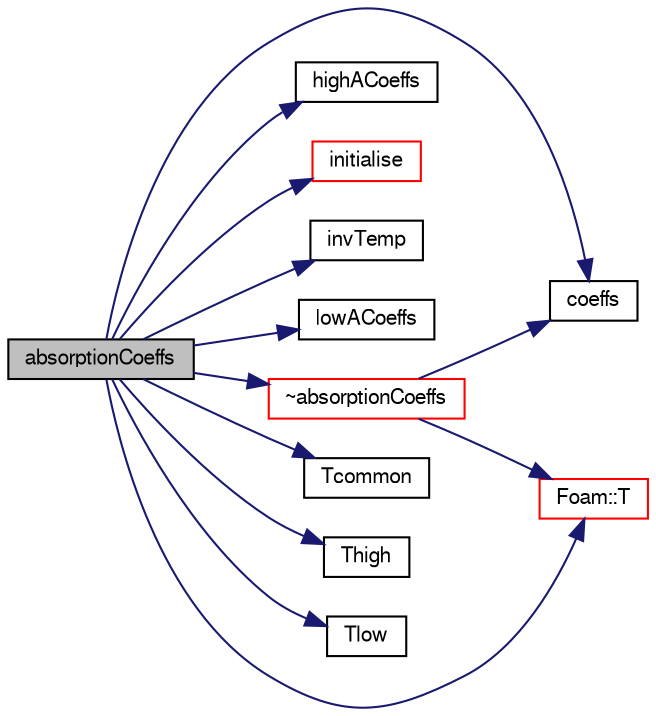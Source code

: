 digraph "absorptionCoeffs"
{
  bgcolor="transparent";
  edge [fontname="FreeSans",fontsize="10",labelfontname="FreeSans",labelfontsize="10"];
  node [fontname="FreeSans",fontsize="10",shape=record];
  rankdir="LR";
  Node2 [label="absorptionCoeffs",height=0.2,width=0.4,color="black", fillcolor="grey75", style="filled", fontcolor="black"];
  Node2 -> Node3 [color="midnightblue",fontsize="10",style="solid",fontname="FreeSans"];
  Node3 [label="coeffs",height=0.2,width=0.4,color="black",URL="$a30014.html#a2f44664c82d9e176a79cd5770948c5f2",tooltip="Return the coefficients corresponding to the given temperature. "];
  Node2 -> Node4 [color="midnightblue",fontsize="10",style="solid",fontname="FreeSans"];
  Node4 [label="highACoeffs",height=0.2,width=0.4,color="black",URL="$a30014.html#a4ae2898e26ca2e7638bc1a31451b25e6"];
  Node2 -> Node5 [color="midnightblue",fontsize="10",style="solid",fontname="FreeSans"];
  Node5 [label="initialise",height=0.2,width=0.4,color="red",URL="$a30014.html#a315f6f133863000a60eae5fe7217cc41"];
  Node2 -> Node308 [color="midnightblue",fontsize="10",style="solid",fontname="FreeSans"];
  Node308 [label="invTemp",height=0.2,width=0.4,color="black",URL="$a30014.html#a8c019bd6ab733764ea72317263cf8453"];
  Node2 -> Node309 [color="midnightblue",fontsize="10",style="solid",fontname="FreeSans"];
  Node309 [label="lowACoeffs",height=0.2,width=0.4,color="black",URL="$a30014.html#a70e8964ea43b96085ecbfa1301ebad40"];
  Node2 -> Node278 [color="midnightblue",fontsize="10",style="solid",fontname="FreeSans"];
  Node278 [label="Foam::T",height=0.2,width=0.4,color="red",URL="$a21124.html#ae57fda0abb14bb0944947c463c6e09d4"];
  Node2 -> Node310 [color="midnightblue",fontsize="10",style="solid",fontname="FreeSans"];
  Node310 [label="Tcommon",height=0.2,width=0.4,color="black",URL="$a30014.html#a772de6a15d37845b776abfbc02131c4f"];
  Node2 -> Node311 [color="midnightblue",fontsize="10",style="solid",fontname="FreeSans"];
  Node311 [label="Thigh",height=0.2,width=0.4,color="black",URL="$a30014.html#a8d600621efe406cc0acb868267a9a8a4"];
  Node2 -> Node312 [color="midnightblue",fontsize="10",style="solid",fontname="FreeSans"];
  Node312 [label="Tlow",height=0.2,width=0.4,color="black",URL="$a30014.html#a56bba5452c4a7049728700d85e138921"];
  Node2 -> Node313 [color="midnightblue",fontsize="10",style="solid",fontname="FreeSans"];
  Node313 [label="~absorptionCoeffs",height=0.2,width=0.4,color="red",URL="$a30014.html#ab16b3298bd5d4fc2f99329cee828bd7f",tooltip="Destructor. "];
  Node313 -> Node278 [color="midnightblue",fontsize="10",style="solid",fontname="FreeSans"];
  Node313 -> Node3 [color="midnightblue",fontsize="10",style="solid",fontname="FreeSans"];
}
